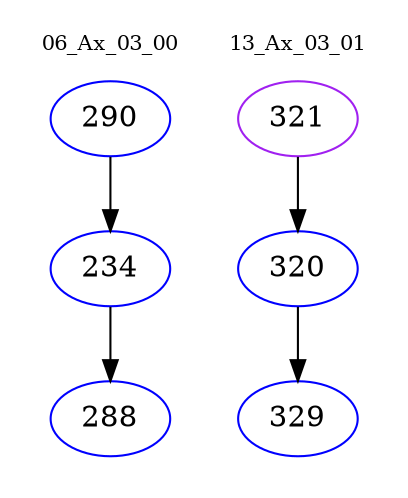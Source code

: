 digraph{
subgraph cluster_0 {
color = white
label = "06_Ax_03_00";
fontsize=10;
T0_290 [label="290", color="blue"]
T0_290 -> T0_234 [color="black"]
T0_234 [label="234", color="blue"]
T0_234 -> T0_288 [color="black"]
T0_288 [label="288", color="blue"]
}
subgraph cluster_1 {
color = white
label = "13_Ax_03_01";
fontsize=10;
T1_321 [label="321", color="purple"]
T1_321 -> T1_320 [color="black"]
T1_320 [label="320", color="blue"]
T1_320 -> T1_329 [color="black"]
T1_329 [label="329", color="blue"]
}
}
